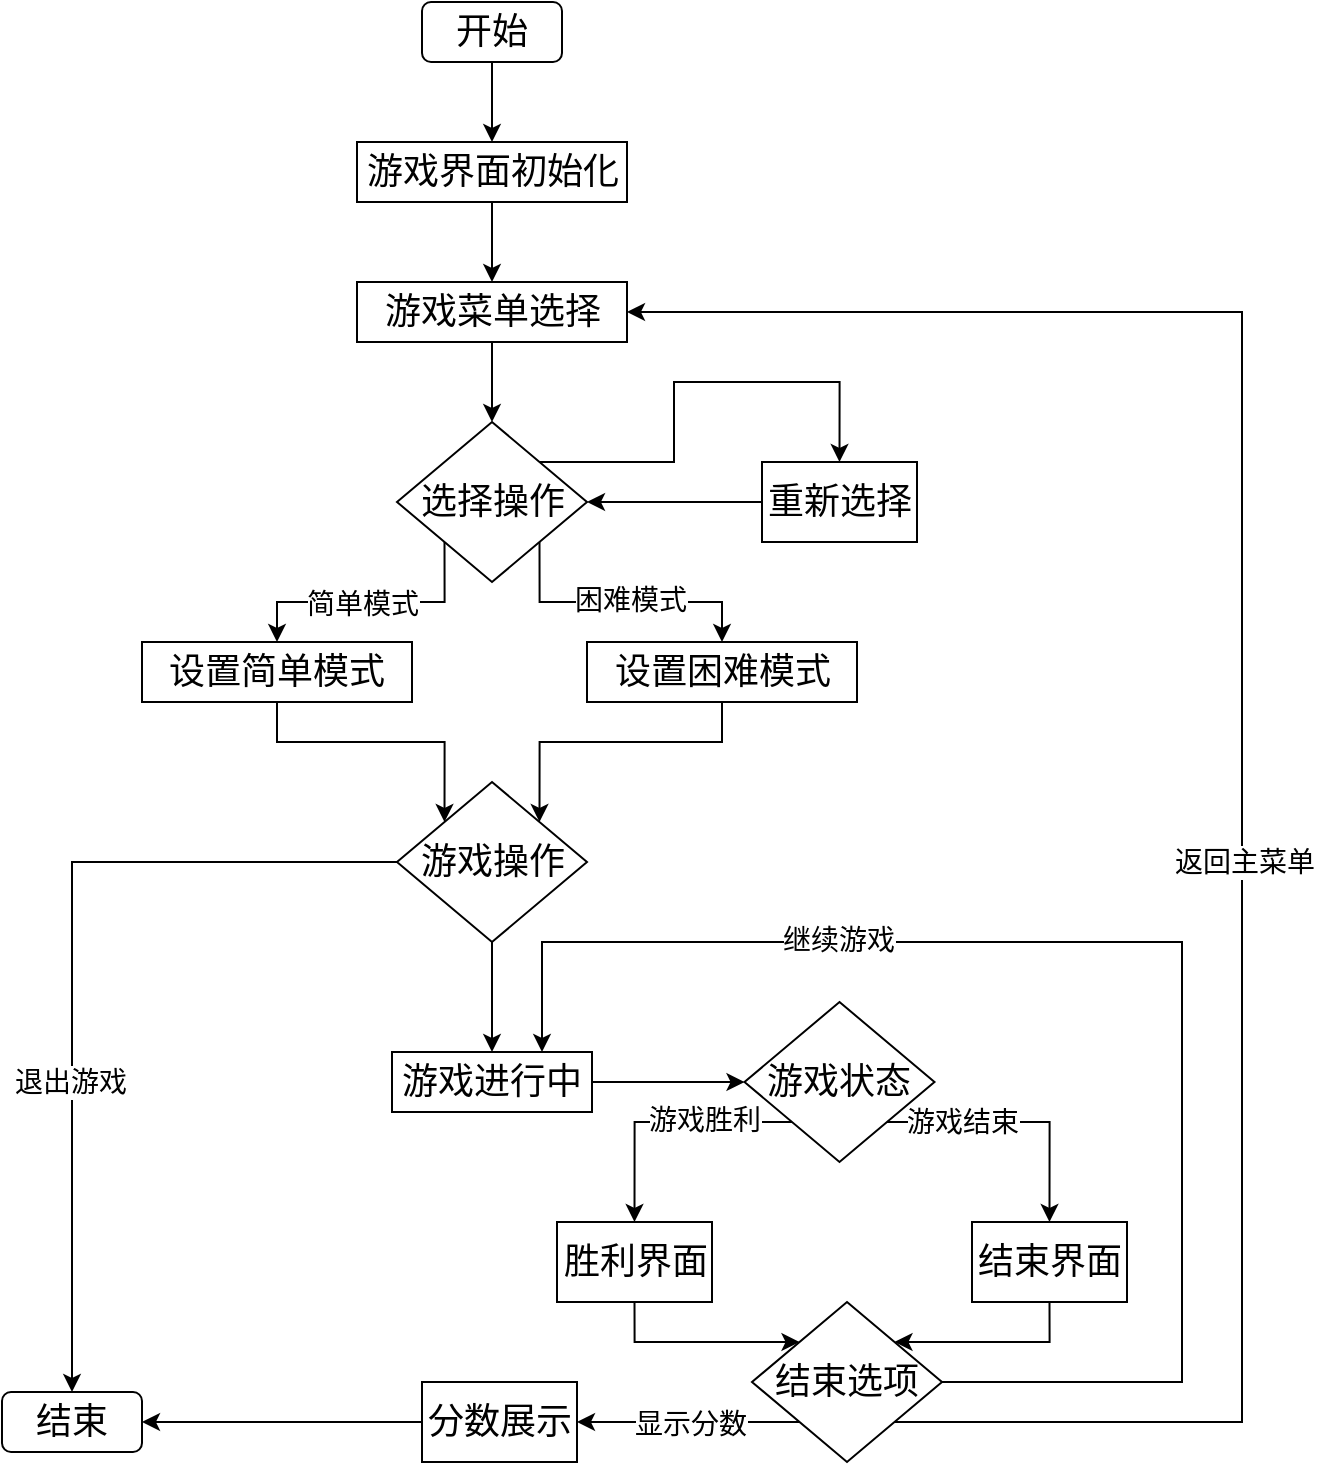 <mxfile version="26.2.8">
  <diagram name="第 1 页" id="-sqeIsyK_714Ufd3BeM6">
    <mxGraphModel dx="1764" dy="814" grid="0" gridSize="10" guides="1" tooltips="1" connect="1" arrows="1" fold="1" page="1" pageScale="1" pageWidth="827" pageHeight="1169" math="0" shadow="0">
      <root>
        <mxCell id="0" />
        <mxCell id="1" parent="0" />
        <mxCell id="OV1x1ojsSrQZhPFde084-6" style="edgeStyle=orthogonalEdgeStyle;rounded=0;orthogonalLoop=1;jettySize=auto;html=1;exitX=0.5;exitY=1;exitDx=0;exitDy=0;entryX=0.5;entryY=0;entryDx=0;entryDy=0;" edge="1" parent="1" source="OV1x1ojsSrQZhPFde084-1" target="OV1x1ojsSrQZhPFde084-2">
          <mxGeometry relative="1" as="geometry" />
        </mxCell>
        <mxCell id="OV1x1ojsSrQZhPFde084-1" value="&lt;font style=&quot;font-size: 18px;&quot;&gt;开始&lt;/font&gt;" style="rounded=1;whiteSpace=wrap;html=1;" vertex="1" parent="1">
          <mxGeometry x="340" y="40" width="70" height="30" as="geometry" />
        </mxCell>
        <mxCell id="OV1x1ojsSrQZhPFde084-7" style="edgeStyle=orthogonalEdgeStyle;rounded=0;orthogonalLoop=1;jettySize=auto;html=1;exitX=0.5;exitY=1;exitDx=0;exitDy=0;entryX=0.5;entryY=0;entryDx=0;entryDy=0;" edge="1" parent="1" source="OV1x1ojsSrQZhPFde084-2" target="OV1x1ojsSrQZhPFde084-4">
          <mxGeometry relative="1" as="geometry" />
        </mxCell>
        <mxCell id="OV1x1ojsSrQZhPFde084-2" value="&lt;font style=&quot;font-size: 18px;&quot;&gt;游戏界面初始化&lt;/font&gt;" style="rounded=0;whiteSpace=wrap;html=1;" vertex="1" parent="1">
          <mxGeometry x="307.5" y="110" width="135" height="30" as="geometry" />
        </mxCell>
        <mxCell id="OV1x1ojsSrQZhPFde084-8" style="edgeStyle=orthogonalEdgeStyle;rounded=0;orthogonalLoop=1;jettySize=auto;html=1;exitX=0.5;exitY=1;exitDx=0;exitDy=0;entryX=0.5;entryY=0;entryDx=0;entryDy=0;" edge="1" parent="1" source="OV1x1ojsSrQZhPFde084-4" target="OV1x1ojsSrQZhPFde084-5">
          <mxGeometry relative="1" as="geometry" />
        </mxCell>
        <mxCell id="OV1x1ojsSrQZhPFde084-4" value="&lt;font style=&quot;font-size: 18px;&quot;&gt;游戏菜单选择&lt;/font&gt;" style="rounded=0;whiteSpace=wrap;html=1;" vertex="1" parent="1">
          <mxGeometry x="307.5" y="180" width="135" height="30" as="geometry" />
        </mxCell>
        <mxCell id="OV1x1ojsSrQZhPFde084-69" style="edgeStyle=orthogonalEdgeStyle;rounded=0;orthogonalLoop=1;jettySize=auto;html=1;exitX=1;exitY=0;exitDx=0;exitDy=0;entryX=0.5;entryY=0;entryDx=0;entryDy=0;" edge="1" parent="1" source="OV1x1ojsSrQZhPFde084-5" target="OV1x1ojsSrQZhPFde084-29">
          <mxGeometry relative="1" as="geometry">
            <Array as="points">
              <mxPoint x="466" y="270" />
              <mxPoint x="466" y="230" />
              <mxPoint x="549" y="230" />
            </Array>
          </mxGeometry>
        </mxCell>
        <mxCell id="OV1x1ojsSrQZhPFde084-88" style="edgeStyle=orthogonalEdgeStyle;rounded=0;orthogonalLoop=1;jettySize=auto;html=1;exitX=0;exitY=1;exitDx=0;exitDy=0;entryX=0.5;entryY=0;entryDx=0;entryDy=0;" edge="1" parent="1" source="OV1x1ojsSrQZhPFde084-5" target="OV1x1ojsSrQZhPFde084-10">
          <mxGeometry relative="1" as="geometry">
            <Array as="points">
              <mxPoint x="351" y="340" />
              <mxPoint x="268" y="340" />
            </Array>
          </mxGeometry>
        </mxCell>
        <mxCell id="OV1x1ojsSrQZhPFde084-119" value="&lt;font style=&quot;font-size: 14px;&quot;&gt;简单模式&lt;/font&gt;" style="edgeLabel;html=1;align=center;verticalAlign=middle;resizable=0;points=[];" vertex="1" connectable="0" parent="OV1x1ojsSrQZhPFde084-88">
          <mxGeometry x="0.075" y="1" relative="1" as="geometry">
            <mxPoint as="offset" />
          </mxGeometry>
        </mxCell>
        <mxCell id="OV1x1ojsSrQZhPFde084-89" style="edgeStyle=orthogonalEdgeStyle;rounded=0;orthogonalLoop=1;jettySize=auto;html=1;exitX=1;exitY=1;exitDx=0;exitDy=0;entryX=0.5;entryY=0;entryDx=0;entryDy=0;" edge="1" parent="1" source="OV1x1ojsSrQZhPFde084-5" target="OV1x1ojsSrQZhPFde084-11">
          <mxGeometry relative="1" as="geometry">
            <Array as="points">
              <mxPoint x="399" y="340" />
              <mxPoint x="490" y="340" />
            </Array>
          </mxGeometry>
        </mxCell>
        <mxCell id="OV1x1ojsSrQZhPFde084-120" value="&lt;font style=&quot;font-size: 14px;&quot;&gt;困难模式&lt;/font&gt;" style="edgeLabel;html=1;align=center;verticalAlign=middle;resizable=0;points=[];" vertex="1" connectable="0" parent="OV1x1ojsSrQZhPFde084-89">
          <mxGeometry x="0.041" y="1" relative="1" as="geometry">
            <mxPoint x="1" as="offset" />
          </mxGeometry>
        </mxCell>
        <mxCell id="OV1x1ojsSrQZhPFde084-5" value="&lt;font style=&quot;font-size: 18px;&quot;&gt;选择操作&lt;/font&gt;" style="rhombus;whiteSpace=wrap;html=1;" vertex="1" parent="1">
          <mxGeometry x="327.5" y="250" width="95" height="80" as="geometry" />
        </mxCell>
        <mxCell id="OV1x1ojsSrQZhPFde084-55" style="edgeStyle=orthogonalEdgeStyle;rounded=0;orthogonalLoop=1;jettySize=auto;html=1;exitX=0.5;exitY=1;exitDx=0;exitDy=0;entryX=0;entryY=0;entryDx=0;entryDy=0;" edge="1" parent="1" source="OV1x1ojsSrQZhPFde084-10" target="OV1x1ojsSrQZhPFde084-19">
          <mxGeometry relative="1" as="geometry" />
        </mxCell>
        <mxCell id="OV1x1ojsSrQZhPFde084-10" value="&lt;span style=&quot;font-size: 18px;&quot;&gt;设置简单模式&lt;/span&gt;" style="rounded=0;whiteSpace=wrap;html=1;" vertex="1" parent="1">
          <mxGeometry x="200" y="360" width="135" height="30" as="geometry" />
        </mxCell>
        <mxCell id="OV1x1ojsSrQZhPFde084-56" style="edgeStyle=orthogonalEdgeStyle;rounded=0;orthogonalLoop=1;jettySize=auto;html=1;exitX=0.5;exitY=1;exitDx=0;exitDy=0;entryX=1;entryY=0;entryDx=0;entryDy=0;" edge="1" parent="1" source="OV1x1ojsSrQZhPFde084-11" target="OV1x1ojsSrQZhPFde084-19">
          <mxGeometry relative="1" as="geometry" />
        </mxCell>
        <mxCell id="OV1x1ojsSrQZhPFde084-11" value="&lt;font style=&quot;font-size: 18px;&quot;&gt;设置困难模式&lt;/font&gt;" style="rounded=0;whiteSpace=wrap;html=1;" vertex="1" parent="1">
          <mxGeometry x="422.5" y="360" width="135" height="30" as="geometry" />
        </mxCell>
        <mxCell id="OV1x1ojsSrQZhPFde084-95" style="edgeStyle=orthogonalEdgeStyle;rounded=0;orthogonalLoop=1;jettySize=auto;html=1;exitX=0.5;exitY=1;exitDx=0;exitDy=0;entryX=0.5;entryY=0;entryDx=0;entryDy=0;" edge="1" parent="1" source="OV1x1ojsSrQZhPFde084-19" target="OV1x1ojsSrQZhPFde084-26">
          <mxGeometry relative="1" as="geometry" />
        </mxCell>
        <mxCell id="OV1x1ojsSrQZhPFde084-112" style="edgeStyle=orthogonalEdgeStyle;rounded=0;orthogonalLoop=1;jettySize=auto;html=1;exitX=0;exitY=0.5;exitDx=0;exitDy=0;entryX=0.5;entryY=0;entryDx=0;entryDy=0;" edge="1" parent="1" source="OV1x1ojsSrQZhPFde084-19" target="OV1x1ojsSrQZhPFde084-105">
          <mxGeometry relative="1" as="geometry" />
        </mxCell>
        <mxCell id="OV1x1ojsSrQZhPFde084-116" value="&lt;font style=&quot;font-size: 14px;&quot;&gt;退出游戏&lt;/font&gt;" style="edgeLabel;html=1;align=center;verticalAlign=middle;resizable=0;points=[];" vertex="1" connectable="0" parent="OV1x1ojsSrQZhPFde084-112">
          <mxGeometry x="0.276" y="-1" relative="1" as="geometry">
            <mxPoint as="offset" />
          </mxGeometry>
        </mxCell>
        <mxCell id="OV1x1ojsSrQZhPFde084-19" value="&lt;span style=&quot;font-size: 18px;&quot;&gt;游戏操作&lt;/span&gt;" style="rhombus;whiteSpace=wrap;html=1;" vertex="1" parent="1">
          <mxGeometry x="327.5" y="430" width="95" height="80" as="geometry" />
        </mxCell>
        <mxCell id="OV1x1ojsSrQZhPFde084-61" value="" style="edgeStyle=orthogonalEdgeStyle;rounded=0;orthogonalLoop=1;jettySize=auto;html=1;" edge="1" parent="1" source="OV1x1ojsSrQZhPFde084-26" target="OV1x1ojsSrQZhPFde084-43">
          <mxGeometry relative="1" as="geometry" />
        </mxCell>
        <mxCell id="OV1x1ojsSrQZhPFde084-26" value="&lt;span style=&quot;font-size: 18px;&quot;&gt;游戏进行中&lt;/span&gt;" style="rounded=0;whiteSpace=wrap;html=1;" vertex="1" parent="1">
          <mxGeometry x="325" y="565" width="100" height="30" as="geometry" />
        </mxCell>
        <mxCell id="OV1x1ojsSrQZhPFde084-70" style="edgeStyle=orthogonalEdgeStyle;rounded=0;orthogonalLoop=1;jettySize=auto;html=1;exitX=0;exitY=0.5;exitDx=0;exitDy=0;entryX=1;entryY=0.5;entryDx=0;entryDy=0;" edge="1" parent="1" source="OV1x1ojsSrQZhPFde084-29" target="OV1x1ojsSrQZhPFde084-5">
          <mxGeometry relative="1" as="geometry" />
        </mxCell>
        <mxCell id="OV1x1ojsSrQZhPFde084-29" value="&lt;font style=&quot;font-size: 18px;&quot;&gt;重新选择&lt;/font&gt;" style="whiteSpace=wrap;html=1;" vertex="1" parent="1">
          <mxGeometry x="510" y="270" width="77.5" height="40" as="geometry" />
        </mxCell>
        <mxCell id="OV1x1ojsSrQZhPFde084-36" style="edgeStyle=orthogonalEdgeStyle;rounded=0;orthogonalLoop=1;jettySize=auto;html=1;exitX=0.5;exitY=1;exitDx=0;exitDy=0;" edge="1" parent="1">
          <mxGeometry relative="1" as="geometry">
            <mxPoint x="346.5" y="600" as="sourcePoint" />
            <mxPoint x="346.5" y="600" as="targetPoint" />
          </mxGeometry>
        </mxCell>
        <mxCell id="OV1x1ojsSrQZhPFde084-83" style="edgeStyle=orthogonalEdgeStyle;rounded=0;orthogonalLoop=1;jettySize=auto;html=1;exitX=0;exitY=1;exitDx=0;exitDy=0;entryX=0.5;entryY=0;entryDx=0;entryDy=0;" edge="1" parent="1" source="OV1x1ojsSrQZhPFde084-43" target="OV1x1ojsSrQZhPFde084-48">
          <mxGeometry relative="1" as="geometry" />
        </mxCell>
        <mxCell id="OV1x1ojsSrQZhPFde084-117" value="&lt;font style=&quot;font-size: 14px;&quot;&gt;游戏胜利&lt;/font&gt;" style="edgeLabel;html=1;align=center;verticalAlign=middle;resizable=0;points=[];" vertex="1" connectable="0" parent="OV1x1ojsSrQZhPFde084-83">
          <mxGeometry x="-0.314" relative="1" as="geometry">
            <mxPoint y="-1" as="offset" />
          </mxGeometry>
        </mxCell>
        <mxCell id="OV1x1ojsSrQZhPFde084-84" style="edgeStyle=orthogonalEdgeStyle;rounded=0;orthogonalLoop=1;jettySize=auto;html=1;exitX=1;exitY=1;exitDx=0;exitDy=0;entryX=0.5;entryY=0;entryDx=0;entryDy=0;" edge="1" parent="1" source="OV1x1ojsSrQZhPFde084-43" target="OV1x1ojsSrQZhPFde084-49">
          <mxGeometry relative="1" as="geometry" />
        </mxCell>
        <mxCell id="OV1x1ojsSrQZhPFde084-118" value="&lt;font style=&quot;font-size: 14px;&quot;&gt;游戏结束&lt;/font&gt;" style="edgeLabel;html=1;align=center;verticalAlign=middle;resizable=0;points=[];" vertex="1" connectable="0" parent="OV1x1ojsSrQZhPFde084-84">
          <mxGeometry x="-0.438" y="-1" relative="1" as="geometry">
            <mxPoint y="-1" as="offset" />
          </mxGeometry>
        </mxCell>
        <mxCell id="OV1x1ojsSrQZhPFde084-43" value="&lt;span style=&quot;font-size: 18px;&quot;&gt;游戏状态&lt;/span&gt;" style="rhombus;whiteSpace=wrap;html=1;" vertex="1" parent="1">
          <mxGeometry x="501.25" y="540" width="95" height="80" as="geometry" />
        </mxCell>
        <mxCell id="OV1x1ojsSrQZhPFde084-103" style="edgeStyle=orthogonalEdgeStyle;rounded=0;orthogonalLoop=1;jettySize=auto;html=1;exitX=0.5;exitY=1;exitDx=0;exitDy=0;entryX=0;entryY=0;entryDx=0;entryDy=0;" edge="1" parent="1" source="OV1x1ojsSrQZhPFde084-48" target="OV1x1ojsSrQZhPFde084-72">
          <mxGeometry relative="1" as="geometry" />
        </mxCell>
        <mxCell id="OV1x1ojsSrQZhPFde084-48" value="&lt;span style=&quot;font-size: 18px;&quot;&gt;胜利界面&lt;/span&gt;" style="whiteSpace=wrap;html=1;" vertex="1" parent="1">
          <mxGeometry x="407.5" y="650" width="77.5" height="40" as="geometry" />
        </mxCell>
        <mxCell id="OV1x1ojsSrQZhPFde084-104" style="edgeStyle=orthogonalEdgeStyle;rounded=0;orthogonalLoop=1;jettySize=auto;html=1;exitX=0.5;exitY=1;exitDx=0;exitDy=0;entryX=1;entryY=0;entryDx=0;entryDy=0;" edge="1" parent="1" source="OV1x1ojsSrQZhPFde084-49" target="OV1x1ojsSrQZhPFde084-72">
          <mxGeometry relative="1" as="geometry" />
        </mxCell>
        <mxCell id="OV1x1ojsSrQZhPFde084-49" value="&lt;span style=&quot;font-size: 18px;&quot;&gt;结束界面&lt;/span&gt;" style="whiteSpace=wrap;html=1;" vertex="1" parent="1">
          <mxGeometry x="615" y="650" width="77.5" height="40" as="geometry" />
        </mxCell>
        <mxCell id="OV1x1ojsSrQZhPFde084-86" style="edgeStyle=orthogonalEdgeStyle;rounded=0;orthogonalLoop=1;jettySize=auto;html=1;exitX=1;exitY=1;exitDx=0;exitDy=0;entryX=1;entryY=0.5;entryDx=0;entryDy=0;" edge="1" parent="1" source="OV1x1ojsSrQZhPFde084-72" target="OV1x1ojsSrQZhPFde084-4">
          <mxGeometry relative="1" as="geometry">
            <Array as="points">
              <mxPoint x="750" y="750" />
              <mxPoint x="750" y="195" />
            </Array>
          </mxGeometry>
        </mxCell>
        <mxCell id="OV1x1ojsSrQZhPFde084-87" value="&lt;font style=&quot;font-size: 14px;&quot;&gt;返回主菜单&lt;/font&gt;" style="edgeLabel;html=1;align=center;verticalAlign=middle;resizable=0;points=[];" vertex="1" connectable="0" parent="OV1x1ojsSrQZhPFde084-86">
          <mxGeometry x="-0.124" y="-1" relative="1" as="geometry">
            <mxPoint as="offset" />
          </mxGeometry>
        </mxCell>
        <mxCell id="OV1x1ojsSrQZhPFde084-93" style="edgeStyle=orthogonalEdgeStyle;rounded=0;orthogonalLoop=1;jettySize=auto;html=1;exitX=1;exitY=0.5;exitDx=0;exitDy=0;entryX=0.75;entryY=0;entryDx=0;entryDy=0;" edge="1" parent="1" source="OV1x1ojsSrQZhPFde084-72" target="OV1x1ojsSrQZhPFde084-26">
          <mxGeometry relative="1" as="geometry">
            <Array as="points">
              <mxPoint x="720" y="730" />
              <mxPoint x="720" y="510" />
              <mxPoint x="400" y="510" />
            </Array>
          </mxGeometry>
        </mxCell>
        <mxCell id="OV1x1ojsSrQZhPFde084-94" value="&lt;font style=&quot;font-size: 14px;&quot;&gt;继续游戏&lt;/font&gt;" style="edgeLabel;html=1;align=center;verticalAlign=middle;resizable=0;points=[];" vertex="1" connectable="0" parent="OV1x1ojsSrQZhPFde084-93">
          <mxGeometry x="0.497" y="-1" relative="1" as="geometry">
            <mxPoint x="23" as="offset" />
          </mxGeometry>
        </mxCell>
        <mxCell id="OV1x1ojsSrQZhPFde084-110" style="edgeStyle=orthogonalEdgeStyle;rounded=0;orthogonalLoop=1;jettySize=auto;html=1;exitX=0;exitY=1;exitDx=0;exitDy=0;entryX=1;entryY=0.5;entryDx=0;entryDy=0;" edge="1" parent="1" source="OV1x1ojsSrQZhPFde084-72" target="OV1x1ojsSrQZhPFde084-108">
          <mxGeometry relative="1" as="geometry" />
        </mxCell>
        <mxCell id="OV1x1ojsSrQZhPFde084-115" value="&lt;font style=&quot;font-size: 14px;&quot;&gt;显示分数&lt;/font&gt;" style="edgeLabel;html=1;align=center;verticalAlign=middle;resizable=0;points=[];" vertex="1" connectable="0" parent="OV1x1ojsSrQZhPFde084-110">
          <mxGeometry x="0.015" y="3" relative="1" as="geometry">
            <mxPoint x="1" y="-2" as="offset" />
          </mxGeometry>
        </mxCell>
        <mxCell id="OV1x1ojsSrQZhPFde084-72" value="&lt;span style=&quot;font-size: 18px;&quot;&gt;结束选项&lt;/span&gt;" style="rhombus;whiteSpace=wrap;html=1;" vertex="1" parent="1">
          <mxGeometry x="505" y="690" width="95" height="80" as="geometry" />
        </mxCell>
        <mxCell id="OV1x1ojsSrQZhPFde084-105" value="&lt;span style=&quot;font-size: 18px;&quot;&gt;结束&lt;/span&gt;" style="rounded=1;whiteSpace=wrap;html=1;" vertex="1" parent="1">
          <mxGeometry x="130" y="735" width="70" height="30" as="geometry" />
        </mxCell>
        <mxCell id="OV1x1ojsSrQZhPFde084-114" style="edgeStyle=orthogonalEdgeStyle;rounded=0;orthogonalLoop=1;jettySize=auto;html=1;exitX=0;exitY=0.5;exitDx=0;exitDy=0;entryX=1;entryY=0.5;entryDx=0;entryDy=0;" edge="1" parent="1" source="OV1x1ojsSrQZhPFde084-108" target="OV1x1ojsSrQZhPFde084-105">
          <mxGeometry relative="1" as="geometry" />
        </mxCell>
        <mxCell id="OV1x1ojsSrQZhPFde084-108" value="&lt;span style=&quot;font-size: 18px;&quot;&gt;分数展示&lt;/span&gt;" style="whiteSpace=wrap;html=1;" vertex="1" parent="1">
          <mxGeometry x="340" y="730" width="77.5" height="40" as="geometry" />
        </mxCell>
      </root>
    </mxGraphModel>
  </diagram>
</mxfile>
